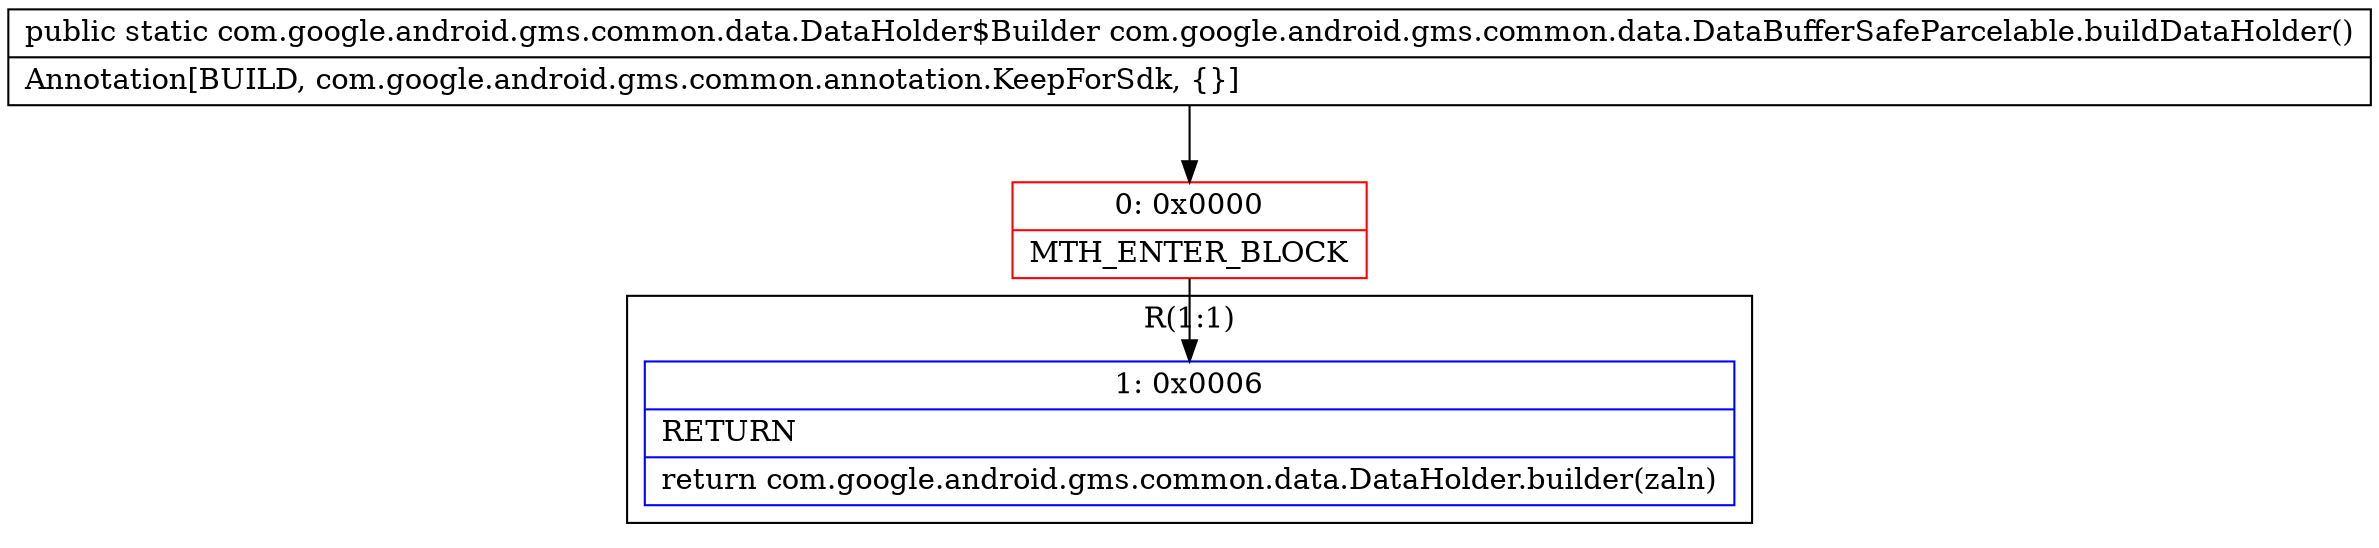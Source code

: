 digraph "CFG forcom.google.android.gms.common.data.DataBufferSafeParcelable.buildDataHolder()Lcom\/google\/android\/gms\/common\/data\/DataHolder$Builder;" {
subgraph cluster_Region_754423865 {
label = "R(1:1)";
node [shape=record,color=blue];
Node_1 [shape=record,label="{1\:\ 0x0006|RETURN\l|return com.google.android.gms.common.data.DataHolder.builder(zaln)\l}"];
}
Node_0 [shape=record,color=red,label="{0\:\ 0x0000|MTH_ENTER_BLOCK\l}"];
MethodNode[shape=record,label="{public static com.google.android.gms.common.data.DataHolder$Builder com.google.android.gms.common.data.DataBufferSafeParcelable.buildDataHolder()  | Annotation[BUILD, com.google.android.gms.common.annotation.KeepForSdk, \{\}]\l}"];
MethodNode -> Node_0;
Node_0 -> Node_1;
}

